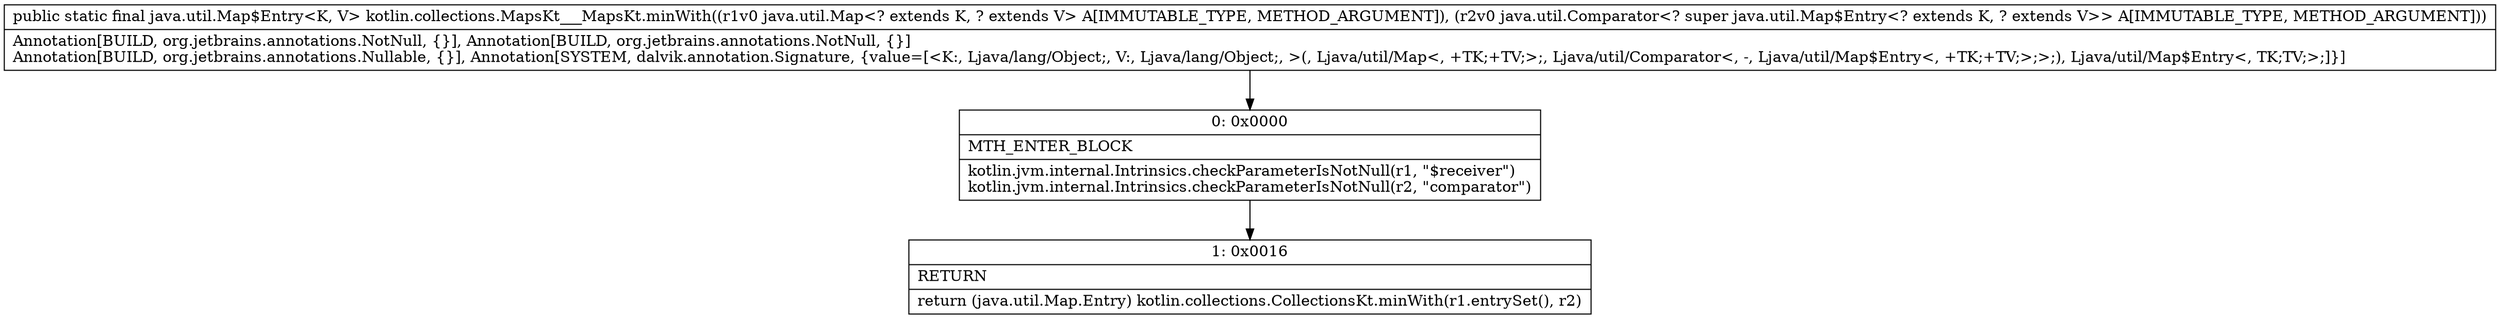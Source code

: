 digraph "CFG forkotlin.collections.MapsKt___MapsKt.minWith(Ljava\/util\/Map;Ljava\/util\/Comparator;)Ljava\/util\/Map$Entry;" {
Node_0 [shape=record,label="{0\:\ 0x0000|MTH_ENTER_BLOCK\l|kotlin.jvm.internal.Intrinsics.checkParameterIsNotNull(r1, \"$receiver\")\lkotlin.jvm.internal.Intrinsics.checkParameterIsNotNull(r2, \"comparator\")\l}"];
Node_1 [shape=record,label="{1\:\ 0x0016|RETURN\l|return (java.util.Map.Entry) kotlin.collections.CollectionsKt.minWith(r1.entrySet(), r2)\l}"];
MethodNode[shape=record,label="{public static final java.util.Map$Entry\<K, V\> kotlin.collections.MapsKt___MapsKt.minWith((r1v0 java.util.Map\<? extends K, ? extends V\> A[IMMUTABLE_TYPE, METHOD_ARGUMENT]), (r2v0 java.util.Comparator\<? super java.util.Map$Entry\<? extends K, ? extends V\>\> A[IMMUTABLE_TYPE, METHOD_ARGUMENT]))  | Annotation[BUILD, org.jetbrains.annotations.NotNull, \{\}], Annotation[BUILD, org.jetbrains.annotations.NotNull, \{\}]\lAnnotation[BUILD, org.jetbrains.annotations.Nullable, \{\}], Annotation[SYSTEM, dalvik.annotation.Signature, \{value=[\<K:, Ljava\/lang\/Object;, V:, Ljava\/lang\/Object;, \>(, Ljava\/util\/Map\<, +TK;+TV;\>;, Ljava\/util\/Comparator\<, \-, Ljava\/util\/Map$Entry\<, +TK;+TV;\>;\>;), Ljava\/util\/Map$Entry\<, TK;TV;\>;]\}]\l}"];
MethodNode -> Node_0;
Node_0 -> Node_1;
}

